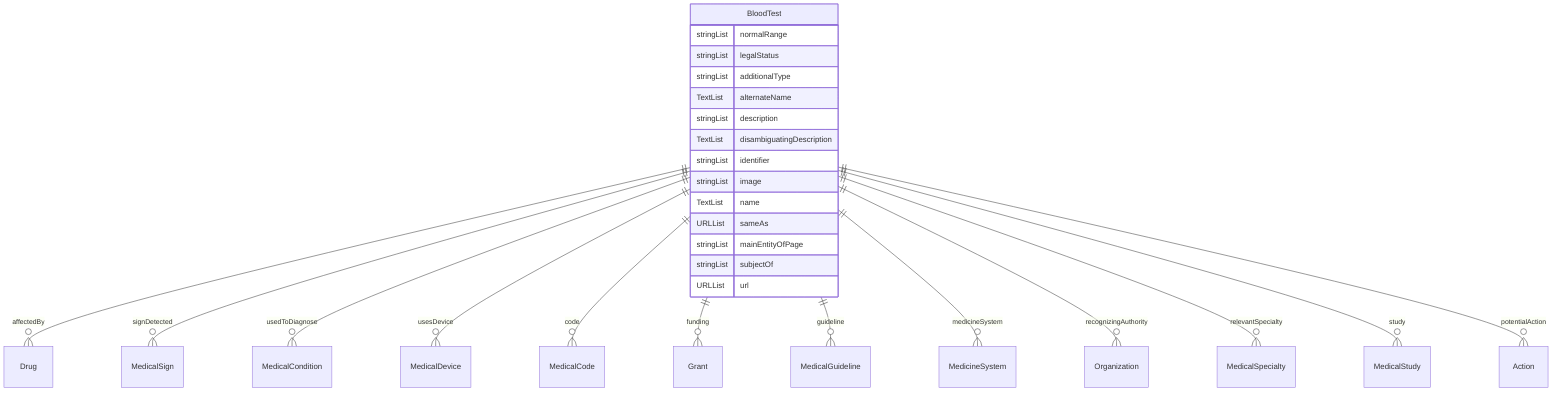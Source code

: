 erDiagram
BloodTest {
    stringList normalRange  
    stringList legalStatus  
    stringList additionalType  
    TextList alternateName  
    stringList description  
    TextList disambiguatingDescription  
    stringList identifier  
    stringList image  
    TextList name  
    URLList sameAs  
    stringList mainEntityOfPage  
    stringList subjectOf  
    URLList url  
}

BloodTest ||--}o Drug : "affectedBy"
BloodTest ||--}o MedicalSign : "signDetected"
BloodTest ||--}o MedicalCondition : "usedToDiagnose"
BloodTest ||--}o MedicalDevice : "usesDevice"
BloodTest ||--}o MedicalCode : "code"
BloodTest ||--}o Grant : "funding"
BloodTest ||--}o MedicalGuideline : "guideline"
BloodTest ||--}o MedicineSystem : "medicineSystem"
BloodTest ||--}o Organization : "recognizingAuthority"
BloodTest ||--}o MedicalSpecialty : "relevantSpecialty"
BloodTest ||--}o MedicalStudy : "study"
BloodTest ||--}o Action : "potentialAction"